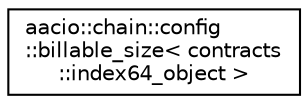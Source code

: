 digraph "Graphical Class Hierarchy"
{
  edge [fontname="Helvetica",fontsize="10",labelfontname="Helvetica",labelfontsize="10"];
  node [fontname="Helvetica",fontsize="10",shape=record];
  rankdir="LR";
  Node0 [label="aacio::chain::config\l::billable_size\< contracts\l::index64_object \>",height=0.2,width=0.4,color="black", fillcolor="white", style="filled",URL="$structaacio_1_1chain_1_1config_1_1billable__size_3_01contracts_1_1index64__object_01_4.html"];
}
